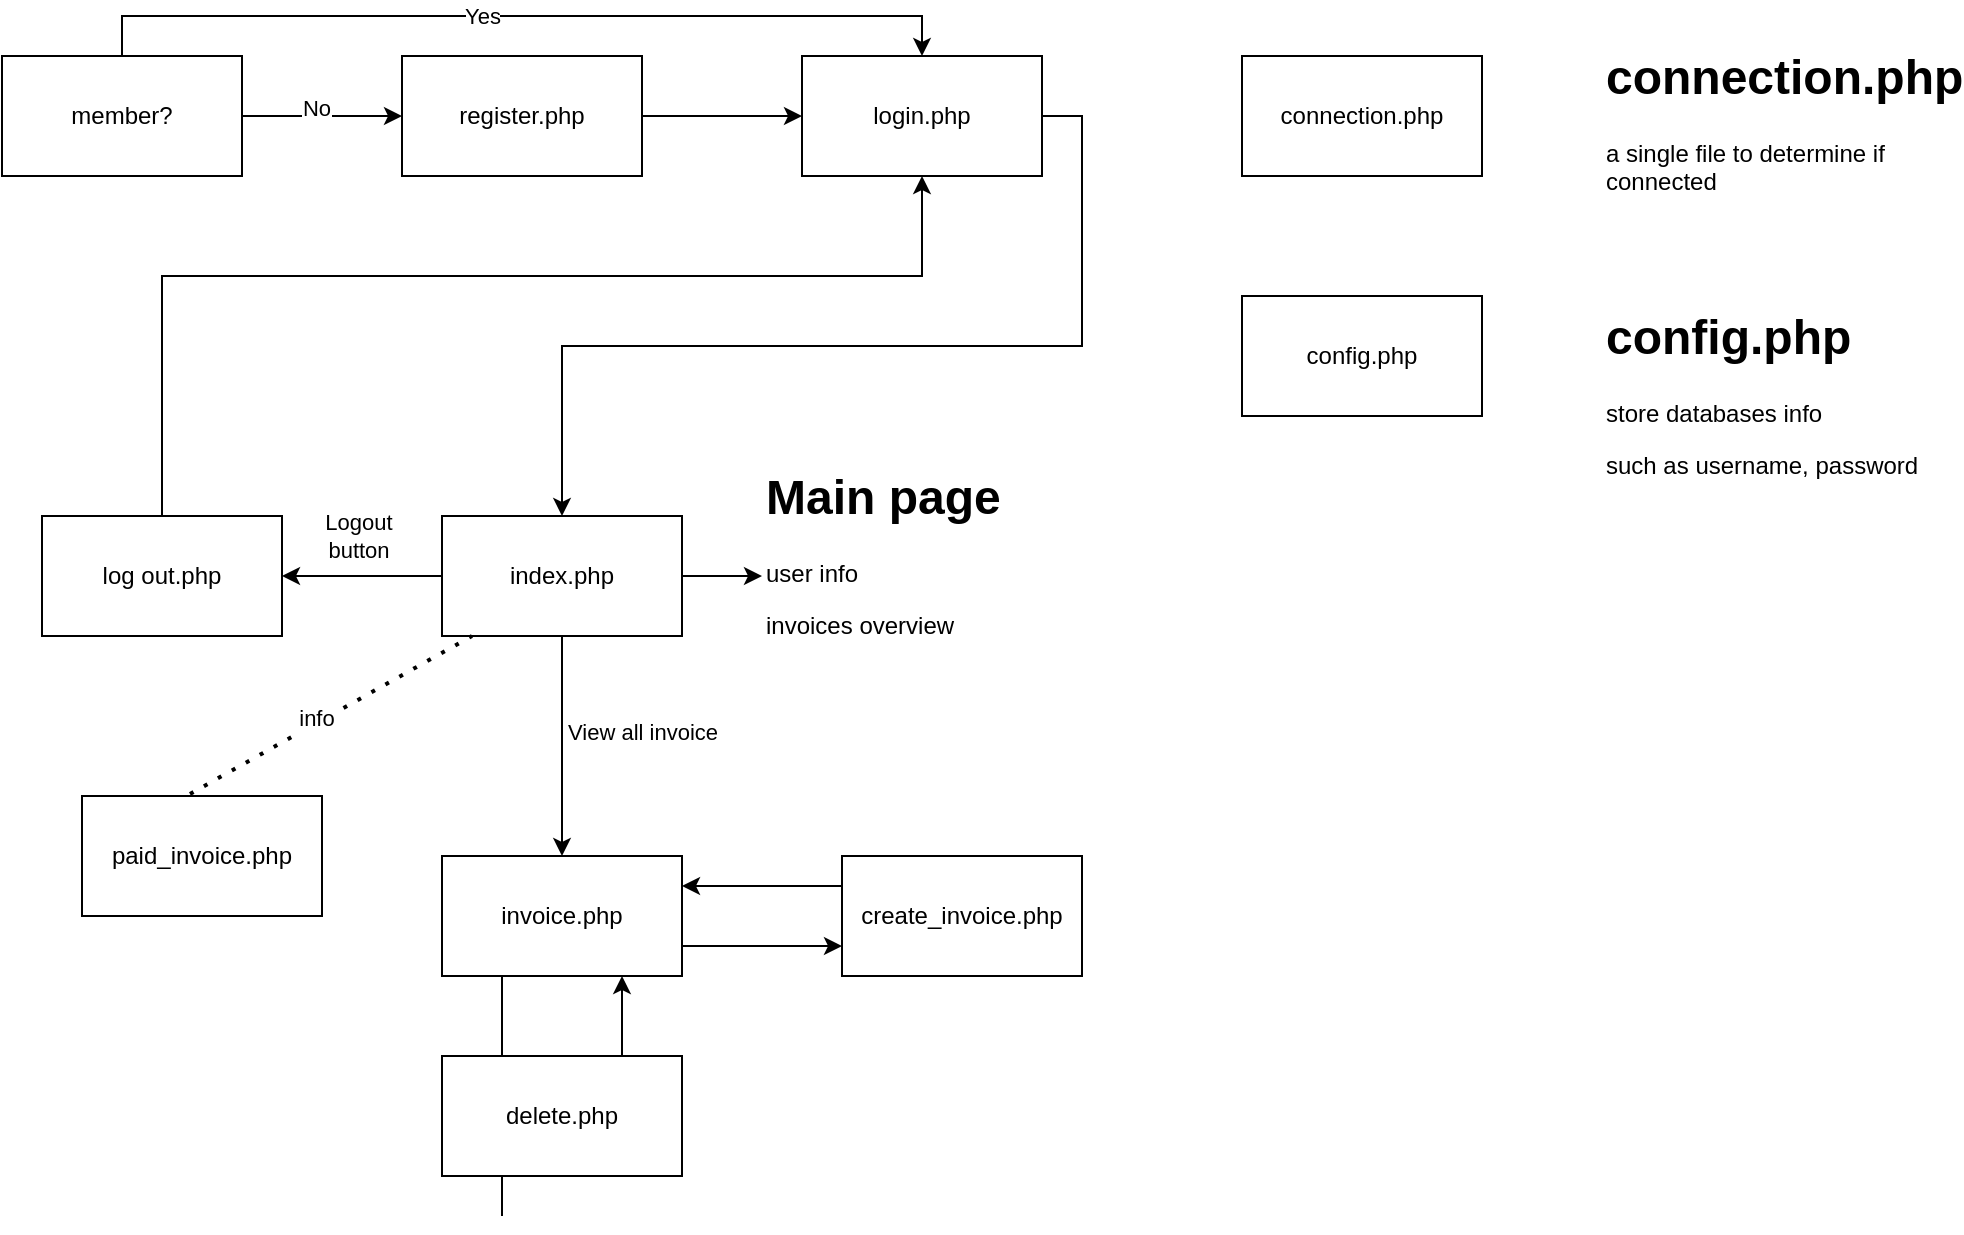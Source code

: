 <mxfile version="24.2.1" type="github">
  <diagram name="Page-1" id="c7488fd3-1785-93aa-aadb-54a6760d102a">
    <mxGraphModel dx="1461" dy="634" grid="1" gridSize="10" guides="1" tooltips="1" connect="1" arrows="1" fold="1" page="1" pageScale="1" pageWidth="1100" pageHeight="850" background="none" math="0" shadow="0">
      <root>
        <mxCell id="0" />
        <mxCell id="1" parent="0" />
        <mxCell id="_XiP4eHcgh9gASNTf4IM-6" style="edgeStyle=orthogonalEdgeStyle;rounded=0;orthogonalLoop=1;jettySize=auto;html=1;exitX=1;exitY=0.5;exitDx=0;exitDy=0;entryX=0;entryY=0.5;entryDx=0;entryDy=0;" parent="1" source="_XiP4eHcgh9gASNTf4IM-2" target="_XiP4eHcgh9gASNTf4IM-5" edge="1">
          <mxGeometry relative="1" as="geometry" />
        </mxCell>
        <mxCell id="_XiP4eHcgh9gASNTf4IM-2" value="register.php" style="rounded=0;whiteSpace=wrap;html=1;" parent="1" vertex="1">
          <mxGeometry x="280" y="40" width="120" height="60" as="geometry" />
        </mxCell>
        <mxCell id="_XiP4eHcgh9gASNTf4IM-4" style="edgeStyle=orthogonalEdgeStyle;rounded=0;orthogonalLoop=1;jettySize=auto;html=1;exitX=1;exitY=0.5;exitDx=0;exitDy=0;entryX=0;entryY=0.5;entryDx=0;entryDy=0;" parent="1" source="_XiP4eHcgh9gASNTf4IM-3" target="_XiP4eHcgh9gASNTf4IM-2" edge="1">
          <mxGeometry relative="1" as="geometry" />
        </mxCell>
        <mxCell id="_XiP4eHcgh9gASNTf4IM-8" value="No" style="edgeLabel;html=1;align=center;verticalAlign=middle;resizable=0;points=[];" parent="_XiP4eHcgh9gASNTf4IM-4" vertex="1" connectable="0">
          <mxGeometry x="-0.075" y="4" relative="1" as="geometry">
            <mxPoint as="offset" />
          </mxGeometry>
        </mxCell>
        <mxCell id="_XiP4eHcgh9gASNTf4IM-33" style="edgeStyle=orthogonalEdgeStyle;rounded=0;orthogonalLoop=1;jettySize=auto;html=1;exitX=0.5;exitY=0;exitDx=0;exitDy=0;entryX=0.5;entryY=0;entryDx=0;entryDy=0;" parent="1" source="_XiP4eHcgh9gASNTf4IM-3" target="_XiP4eHcgh9gASNTf4IM-5" edge="1">
          <mxGeometry relative="1" as="geometry" />
        </mxCell>
        <mxCell id="_XiP4eHcgh9gASNTf4IM-34" value="Yes" style="edgeLabel;html=1;align=center;verticalAlign=middle;resizable=0;points=[];" parent="_XiP4eHcgh9gASNTf4IM-33" vertex="1" connectable="0">
          <mxGeometry x="-0.109" y="-2" relative="1" as="geometry">
            <mxPoint x="4" y="-2" as="offset" />
          </mxGeometry>
        </mxCell>
        <mxCell id="_XiP4eHcgh9gASNTf4IM-3" value="member?" style="rounded=0;whiteSpace=wrap;html=1;" parent="1" vertex="1">
          <mxGeometry x="80" y="40" width="120" height="60" as="geometry" />
        </mxCell>
        <mxCell id="_XiP4eHcgh9gASNTf4IM-11" style="edgeStyle=orthogonalEdgeStyle;rounded=0;orthogonalLoop=1;jettySize=auto;html=1;exitX=1;exitY=0.5;exitDx=0;exitDy=0;" parent="1" source="_XiP4eHcgh9gASNTf4IM-5" target="_XiP4eHcgh9gASNTf4IM-10" edge="1">
          <mxGeometry relative="1" as="geometry" />
        </mxCell>
        <mxCell id="_XiP4eHcgh9gASNTf4IM-5" value="login.php" style="rounded=0;whiteSpace=wrap;html=1;" parent="1" vertex="1">
          <mxGeometry x="480" y="40" width="120" height="60" as="geometry" />
        </mxCell>
        <mxCell id="_XiP4eHcgh9gASNTf4IM-16" value="" style="edgeStyle=orthogonalEdgeStyle;rounded=0;orthogonalLoop=1;jettySize=auto;html=1;" parent="1" source="_XiP4eHcgh9gASNTf4IM-10" target="_XiP4eHcgh9gASNTf4IM-15" edge="1">
          <mxGeometry relative="1" as="geometry" />
        </mxCell>
        <mxCell id="C7W-wWHVmupC5YzQ7eQh-5" value="Logout&lt;div&gt;button&lt;/div&gt;" style="edgeLabel;html=1;align=center;verticalAlign=middle;resizable=0;points=[];" vertex="1" connectable="0" parent="_XiP4eHcgh9gASNTf4IM-16">
          <mxGeometry x="0.05" y="-1" relative="1" as="geometry">
            <mxPoint y="-19" as="offset" />
          </mxGeometry>
        </mxCell>
        <mxCell id="_XiP4eHcgh9gASNTf4IM-20" style="edgeStyle=orthogonalEdgeStyle;rounded=0;orthogonalLoop=1;jettySize=auto;html=1;exitX=1;exitY=0.5;exitDx=0;exitDy=0;" parent="1" source="_XiP4eHcgh9gASNTf4IM-10" target="_XiP4eHcgh9gASNTf4IM-14" edge="1">
          <mxGeometry relative="1" as="geometry" />
        </mxCell>
        <mxCell id="_XiP4eHcgh9gASNTf4IM-22" value="" style="edgeStyle=orthogonalEdgeStyle;rounded=0;orthogonalLoop=1;jettySize=auto;html=1;" parent="1" source="_XiP4eHcgh9gASNTf4IM-10" target="_XiP4eHcgh9gASNTf4IM-21" edge="1">
          <mxGeometry relative="1" as="geometry" />
        </mxCell>
        <mxCell id="C7W-wWHVmupC5YzQ7eQh-4" value="View all invoice" style="edgeLabel;html=1;align=center;verticalAlign=middle;resizable=0;points=[];" vertex="1" connectable="0" parent="_XiP4eHcgh9gASNTf4IM-22">
          <mxGeometry x="-0.137" y="1" relative="1" as="geometry">
            <mxPoint x="39" as="offset" />
          </mxGeometry>
        </mxCell>
        <mxCell id="_XiP4eHcgh9gASNTf4IM-10" value="index.php" style="rounded=0;whiteSpace=wrap;html=1;" parent="1" vertex="1">
          <mxGeometry x="300" y="270" width="120" height="60" as="geometry" />
        </mxCell>
        <mxCell id="_XiP4eHcgh9gASNTf4IM-14" value="&lt;h1 style=&quot;margin-top: 0px;&quot;&gt;Main page&lt;/h1&gt;&lt;p&gt;user info&lt;/p&gt;&lt;p&gt;invoices overview&lt;/p&gt;" style="text;html=1;whiteSpace=wrap;overflow=hidden;rounded=0;" parent="1" vertex="1">
          <mxGeometry x="460" y="240" width="180" height="120" as="geometry" />
        </mxCell>
        <mxCell id="_XiP4eHcgh9gASNTf4IM-18" style="edgeStyle=orthogonalEdgeStyle;rounded=0;orthogonalLoop=1;jettySize=auto;html=1;exitX=0.5;exitY=0;exitDx=0;exitDy=0;entryX=0.5;entryY=1;entryDx=0;entryDy=0;" parent="1" source="_XiP4eHcgh9gASNTf4IM-15" target="_XiP4eHcgh9gASNTf4IM-5" edge="1">
          <mxGeometry relative="1" as="geometry">
            <Array as="points">
              <mxPoint x="160" y="150" />
              <mxPoint x="540" y="150" />
            </Array>
          </mxGeometry>
        </mxCell>
        <mxCell id="_XiP4eHcgh9gASNTf4IM-15" value="log out.php" style="whiteSpace=wrap;html=1;rounded=0;" parent="1" vertex="1">
          <mxGeometry x="100" y="270" width="120" height="60" as="geometry" />
        </mxCell>
        <mxCell id="_XiP4eHcgh9gASNTf4IM-27" style="edgeStyle=orthogonalEdgeStyle;rounded=0;orthogonalLoop=1;jettySize=auto;html=1;exitX=0.25;exitY=1;exitDx=0;exitDy=0;entryX=0.25;entryY=0;entryDx=0;entryDy=0;" parent="1" source="_XiP4eHcgh9gASNTf4IM-21" target="_XiP4eHcgh9gASNTf4IM-26" edge="1">
          <mxGeometry relative="1" as="geometry">
            <Array as="points">
              <mxPoint x="330" y="620" />
              <mxPoint x="330" y="620" />
            </Array>
          </mxGeometry>
        </mxCell>
        <mxCell id="C7W-wWHVmupC5YzQ7eQh-2" style="edgeStyle=orthogonalEdgeStyle;rounded=0;orthogonalLoop=1;jettySize=auto;html=1;exitX=1;exitY=0.75;exitDx=0;exitDy=0;entryX=0;entryY=0.75;entryDx=0;entryDy=0;" edge="1" parent="1" source="_XiP4eHcgh9gASNTf4IM-21" target="C7W-wWHVmupC5YzQ7eQh-1">
          <mxGeometry relative="1" as="geometry" />
        </mxCell>
        <mxCell id="_XiP4eHcgh9gASNTf4IM-21" value="invoice.php" style="whiteSpace=wrap;html=1;rounded=0;" parent="1" vertex="1">
          <mxGeometry x="300" y="440" width="120" height="60" as="geometry" />
        </mxCell>
        <mxCell id="_XiP4eHcgh9gASNTf4IM-23" value="connection.php" style="rounded=0;whiteSpace=wrap;html=1;" parent="1" vertex="1">
          <mxGeometry x="700" y="40" width="120" height="60" as="geometry" />
        </mxCell>
        <mxCell id="_XiP4eHcgh9gASNTf4IM-24" value="config.php" style="rounded=0;whiteSpace=wrap;html=1;" parent="1" vertex="1">
          <mxGeometry x="700" y="160" width="120" height="60" as="geometry" />
        </mxCell>
        <mxCell id="_XiP4eHcgh9gASNTf4IM-25" value="paid_invoice.php" style="rounded=0;whiteSpace=wrap;html=1;" parent="1" vertex="1">
          <mxGeometry x="120" y="410" width="120" height="60" as="geometry" />
        </mxCell>
        <mxCell id="_XiP4eHcgh9gASNTf4IM-28" style="edgeStyle=orthogonalEdgeStyle;rounded=0;orthogonalLoop=1;jettySize=auto;html=1;exitX=0.75;exitY=0;exitDx=0;exitDy=0;entryX=0.75;entryY=1;entryDx=0;entryDy=0;" parent="1" source="_XiP4eHcgh9gASNTf4IM-26" target="_XiP4eHcgh9gASNTf4IM-21" edge="1">
          <mxGeometry relative="1" as="geometry" />
        </mxCell>
        <mxCell id="_XiP4eHcgh9gASNTf4IM-26" value="delete.php" style="rounded=0;whiteSpace=wrap;html=1;" parent="1" vertex="1">
          <mxGeometry x="300" y="540" width="120" height="60" as="geometry" />
        </mxCell>
        <mxCell id="_XiP4eHcgh9gASNTf4IM-29" value="" style="endArrow=none;dashed=1;html=1;dashPattern=1 3;strokeWidth=2;rounded=0;exitX=0.45;exitY=-0.017;exitDx=0;exitDy=0;exitPerimeter=0;entryX=0.125;entryY=1;entryDx=0;entryDy=0;entryPerimeter=0;" parent="1" source="_XiP4eHcgh9gASNTf4IM-25" target="_XiP4eHcgh9gASNTf4IM-10" edge="1">
          <mxGeometry width="50" height="50" relative="1" as="geometry">
            <mxPoint x="290" y="470" as="sourcePoint" />
            <mxPoint x="340" y="420" as="targetPoint" />
          </mxGeometry>
        </mxCell>
        <mxCell id="_XiP4eHcgh9gASNTf4IM-30" value="info&lt;div&gt;&lt;br&gt;&lt;/div&gt;" style="edgeLabel;html=1;align=center;verticalAlign=middle;resizable=0;points=[];" parent="_XiP4eHcgh9gASNTf4IM-29" vertex="1" connectable="0">
          <mxGeometry x="-0.149" y="-3" relative="1" as="geometry">
            <mxPoint x="1" as="offset" />
          </mxGeometry>
        </mxCell>
        <mxCell id="_XiP4eHcgh9gASNTf4IM-31" value="&lt;h1 style=&quot;margin-top: 0px;&quot;&gt;config.php&lt;/h1&gt;&lt;p&gt;store databases info&lt;/p&gt;&lt;p&gt;such as username, password&lt;/p&gt;" style="text;html=1;whiteSpace=wrap;overflow=hidden;rounded=0;" parent="1" vertex="1">
          <mxGeometry x="880" y="160" width="180" height="120" as="geometry" />
        </mxCell>
        <mxCell id="_XiP4eHcgh9gASNTf4IM-32" value="&lt;h1 style=&quot;margin-top: 0px;&quot;&gt;connection.php&lt;/h1&gt;&lt;p&gt;a single file to determine if connected&lt;/p&gt;" style="text;html=1;whiteSpace=wrap;overflow=hidden;rounded=0;" parent="1" vertex="1">
          <mxGeometry x="880" y="30" width="180" height="120" as="geometry" />
        </mxCell>
        <mxCell id="C7W-wWHVmupC5YzQ7eQh-3" style="edgeStyle=orthogonalEdgeStyle;rounded=0;orthogonalLoop=1;jettySize=auto;html=1;exitX=0;exitY=0.25;exitDx=0;exitDy=0;entryX=1;entryY=0.25;entryDx=0;entryDy=0;" edge="1" parent="1" source="C7W-wWHVmupC5YzQ7eQh-1" target="_XiP4eHcgh9gASNTf4IM-21">
          <mxGeometry relative="1" as="geometry" />
        </mxCell>
        <mxCell id="C7W-wWHVmupC5YzQ7eQh-1" value="create_invoice.php" style="rounded=0;whiteSpace=wrap;html=1;" vertex="1" parent="1">
          <mxGeometry x="500" y="440" width="120" height="60" as="geometry" />
        </mxCell>
      </root>
    </mxGraphModel>
  </diagram>
</mxfile>
